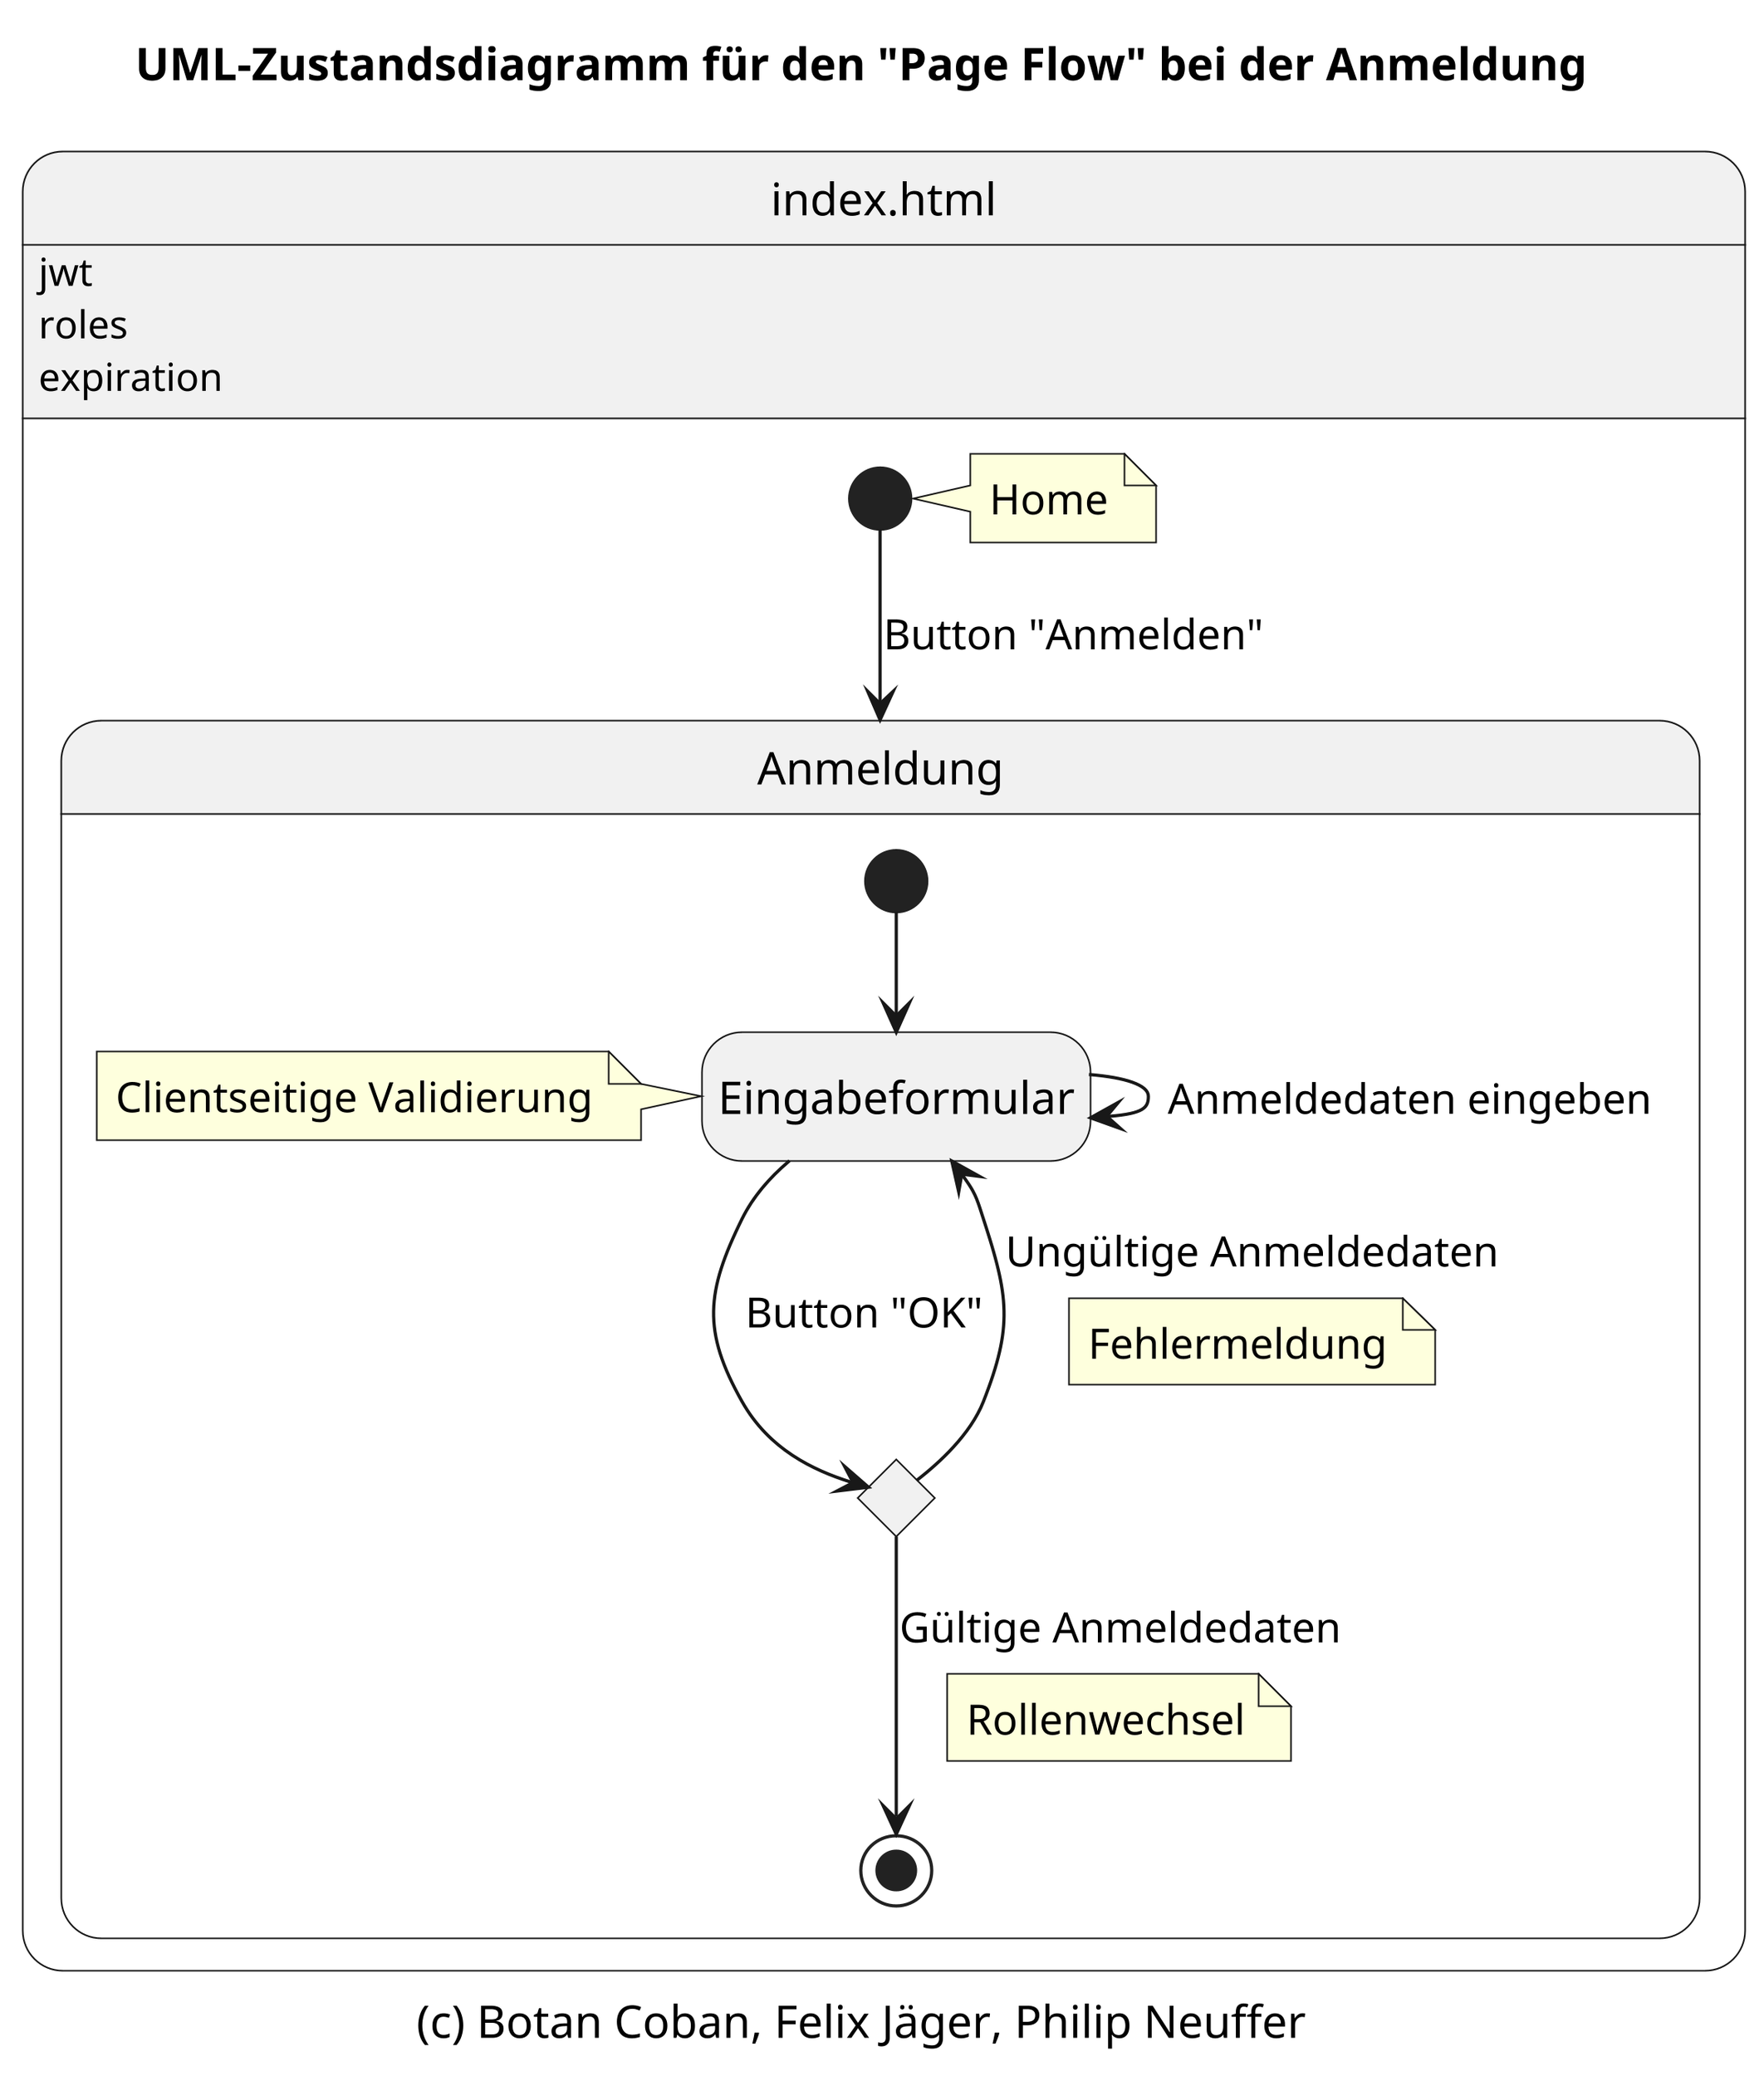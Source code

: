 @startuml zustandsdiagramm_anmeldung
skinparam Dpi 400

hide empty description

title UML-Zustandsdiagramm für den "Page Flow" bei der Anmeldung
caption (c) Botan Coban, Felix Jäger, Philip Neuffer

state "index.html" as index {
index : jwt
index : roles
index : expiration

state Anmeldung {
    [*] --> Eingabeformular
    Eingabeformular --> Eingabeformular : Anmeldedaten eingeben
    note "Clientseitige Validierung" as note2
    Eingabeformular -left-> note2

    state c <<choice>>
    Eingabeformular --> c : Button "OK"

    c -up-> Eingabeformular: Ungültige Anmeldedaten
    note on link
        Fehlermeldung
    end note

    c --> [*]: Gültige Anmeldedaten
    note on link
        Rollenwechsel
    end note
    }

    [*] --> Anmeldung: Button "Anmelden"

    note "Home" as note
    [*] -right-> note
}

@enduml
